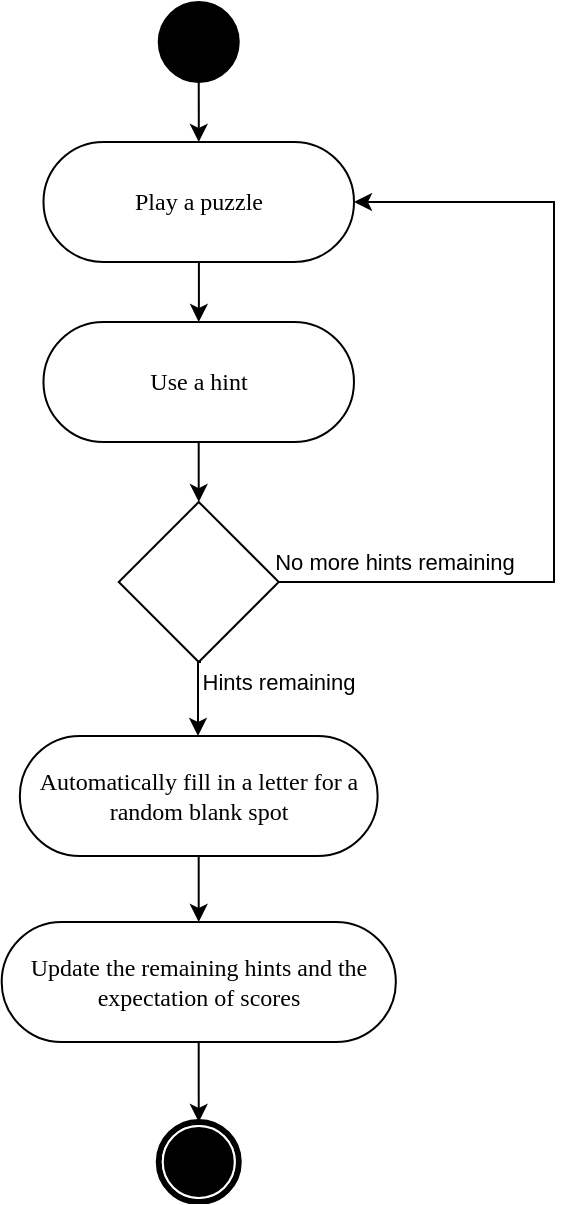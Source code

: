 <mxfile version="23.1.2" type="github">
  <diagram name="第 1 页" id="_rum_Qx3C-pl_39SnO8p">
    <mxGraphModel dx="988" dy="3021" grid="1" gridSize="10" guides="1" tooltips="1" connect="1" arrows="1" fold="1" page="1" pageScale="1" pageWidth="291" pageHeight="413" math="0" shadow="0">
      <root>
        <mxCell id="0" />
        <mxCell id="1" parent="0" />
        <mxCell id="ku7iXRXvoYRYUrVBcZmR-2" value="" style="edgeStyle=orthogonalEdgeStyle;rounded=0;orthogonalLoop=1;jettySize=auto;html=1;" parent="1" source="W63FELmV4LjoxZOhi6UZ-2" target="ku7iXRXvoYRYUrVBcZmR-1" edge="1">
          <mxGeometry relative="1" as="geometry" />
        </mxCell>
        <mxCell id="W63FELmV4LjoxZOhi6UZ-2" value="Automatically fill in a letter for a random blank spot" style="rounded=1;whiteSpace=wrap;html=1;shadow=0;comic=0;labelBackgroundColor=none;strokeWidth=1;fontFamily=Verdana;fontSize=12;align=center;arcSize=50;" parent="1" vertex="1">
          <mxGeometry x="272.93" y="-1813" width="178.89" height="60" as="geometry" />
        </mxCell>
        <mxCell id="W63FELmV4LjoxZOhi6UZ-3" value="" style="edgeStyle=orthogonalEdgeStyle;rounded=0;orthogonalLoop=1;jettySize=auto;html=1;entryX=0.5;entryY=0;entryDx=0;entryDy=0;" parent="1" source="W63FELmV4LjoxZOhi6UZ-4" target="W63FELmV4LjoxZOhi6UZ-9" edge="1">
          <mxGeometry relative="1" as="geometry">
            <mxPoint x="342.25" y="-1930" as="targetPoint" />
          </mxGeometry>
        </mxCell>
        <mxCell id="W63FELmV4LjoxZOhi6UZ-4" value="" style="ellipse;whiteSpace=wrap;html=1;rounded=0;shadow=0;comic=0;labelBackgroundColor=none;strokeWidth=1;fillColor=#000000;fontFamily=Verdana;fontSize=12;align=center;" parent="1" vertex="1">
          <mxGeometry x="342.37" y="-2180" width="40" height="40" as="geometry" />
        </mxCell>
        <mxCell id="W63FELmV4LjoxZOhi6UZ-7" value="" style="shape=mxgraph.bpmn.shape;html=1;verticalLabelPosition=bottom;labelBackgroundColor=#ffffff;verticalAlign=top;perimeter=ellipsePerimeter;outline=end;symbol=terminate;rounded=0;shadow=0;comic=0;strokeWidth=1;fontFamily=Verdana;fontSize=12;align=center;" parent="1" vertex="1">
          <mxGeometry x="342.38" y="-1620" width="40" height="40" as="geometry" />
        </mxCell>
        <mxCell id="W63FELmV4LjoxZOhi6UZ-17" value="" style="edgeStyle=orthogonalEdgeStyle;rounded=0;orthogonalLoop=1;jettySize=auto;html=1;" parent="1" source="W63FELmV4LjoxZOhi6UZ-9" target="W63FELmV4LjoxZOhi6UZ-16" edge="1">
          <mxGeometry relative="1" as="geometry" />
        </mxCell>
        <mxCell id="W63FELmV4LjoxZOhi6UZ-9" value="Play a puzzle" style="rounded=1;whiteSpace=wrap;html=1;shadow=0;comic=0;labelBackgroundColor=none;strokeWidth=1;fontFamily=Verdana;fontSize=12;align=center;arcSize=50;" parent="1" vertex="1">
          <mxGeometry x="284.75" y="-2110" width="155.25" height="60" as="geometry" />
        </mxCell>
        <mxCell id="W63FELmV4LjoxZOhi6UZ-10" value="" style="edgeStyle=orthogonalEdgeStyle;rounded=0;orthogonalLoop=1;jettySize=auto;html=1;" parent="1" target="W63FELmV4LjoxZOhi6UZ-2" edge="1">
          <mxGeometry relative="1" as="geometry">
            <mxPoint x="362" y="-1890" as="sourcePoint" />
            <Array as="points">
              <mxPoint x="363" y="-1890" />
              <mxPoint x="363" y="-1850" />
              <mxPoint x="362" y="-1850" />
            </Array>
          </mxGeometry>
        </mxCell>
        <mxCell id="W63FELmV4LjoxZOhi6UZ-22" value="Hints remaining" style="edgeLabel;html=1;align=center;verticalAlign=middle;resizable=0;points=[];" parent="W63FELmV4LjoxZOhi6UZ-10" vertex="1" connectable="0">
          <mxGeometry x="0.317" y="2" relative="1" as="geometry">
            <mxPoint x="38" as="offset" />
          </mxGeometry>
        </mxCell>
        <mxCell id="W63FELmV4LjoxZOhi6UZ-20" value="" style="edgeStyle=orthogonalEdgeStyle;rounded=0;orthogonalLoop=1;jettySize=auto;html=1;entryX=1;entryY=0.5;entryDx=0;entryDy=0;" parent="1" source="W63FELmV4LjoxZOhi6UZ-13" target="W63FELmV4LjoxZOhi6UZ-9" edge="1">
          <mxGeometry relative="1" as="geometry">
            <mxPoint x="482.38" y="-1890" as="targetPoint" />
            <Array as="points">
              <mxPoint x="540" y="-1890" />
              <mxPoint x="540" y="-2080" />
            </Array>
          </mxGeometry>
        </mxCell>
        <mxCell id="W63FELmV4LjoxZOhi6UZ-21" value="No more hints remaining" style="edgeLabel;html=1;align=center;verticalAlign=middle;resizable=0;points=[];" parent="W63FELmV4LjoxZOhi6UZ-20" vertex="1" connectable="0">
          <mxGeometry x="-0.734" y="-3" relative="1" as="geometry">
            <mxPoint y="-13" as="offset" />
          </mxGeometry>
        </mxCell>
        <mxCell id="W63FELmV4LjoxZOhi6UZ-13" value="" style="rhombus;whiteSpace=wrap;html=1;" parent="1" vertex="1">
          <mxGeometry x="322.38" y="-1930" width="80" height="80" as="geometry" />
        </mxCell>
        <mxCell id="W63FELmV4LjoxZOhi6UZ-18" value="" style="edgeStyle=orthogonalEdgeStyle;rounded=0;orthogonalLoop=1;jettySize=auto;html=1;" parent="1" source="W63FELmV4LjoxZOhi6UZ-16" target="W63FELmV4LjoxZOhi6UZ-13" edge="1">
          <mxGeometry relative="1" as="geometry" />
        </mxCell>
        <mxCell id="W63FELmV4LjoxZOhi6UZ-16" value="Use a hint" style="rounded=1;whiteSpace=wrap;html=1;shadow=0;comic=0;labelBackgroundColor=none;strokeWidth=1;fontFamily=Verdana;fontSize=12;align=center;arcSize=50;" parent="1" vertex="1">
          <mxGeometry x="284.74" y="-2020" width="155.25" height="60" as="geometry" />
        </mxCell>
        <mxCell id="ku7iXRXvoYRYUrVBcZmR-3" value="" style="edgeStyle=orthogonalEdgeStyle;rounded=0;orthogonalLoop=1;jettySize=auto;html=1;" parent="1" source="ku7iXRXvoYRYUrVBcZmR-1" target="W63FELmV4LjoxZOhi6UZ-7" edge="1">
          <mxGeometry relative="1" as="geometry" />
        </mxCell>
        <mxCell id="ku7iXRXvoYRYUrVBcZmR-1" value="Update the remaining hints and the expectation of scores" style="rounded=1;whiteSpace=wrap;html=1;shadow=0;comic=0;labelBackgroundColor=none;strokeWidth=1;fontFamily=Verdana;fontSize=12;align=center;arcSize=50;" parent="1" vertex="1">
          <mxGeometry x="263.84" y="-1720" width="197.08" height="60" as="geometry" />
        </mxCell>
      </root>
    </mxGraphModel>
  </diagram>
</mxfile>
